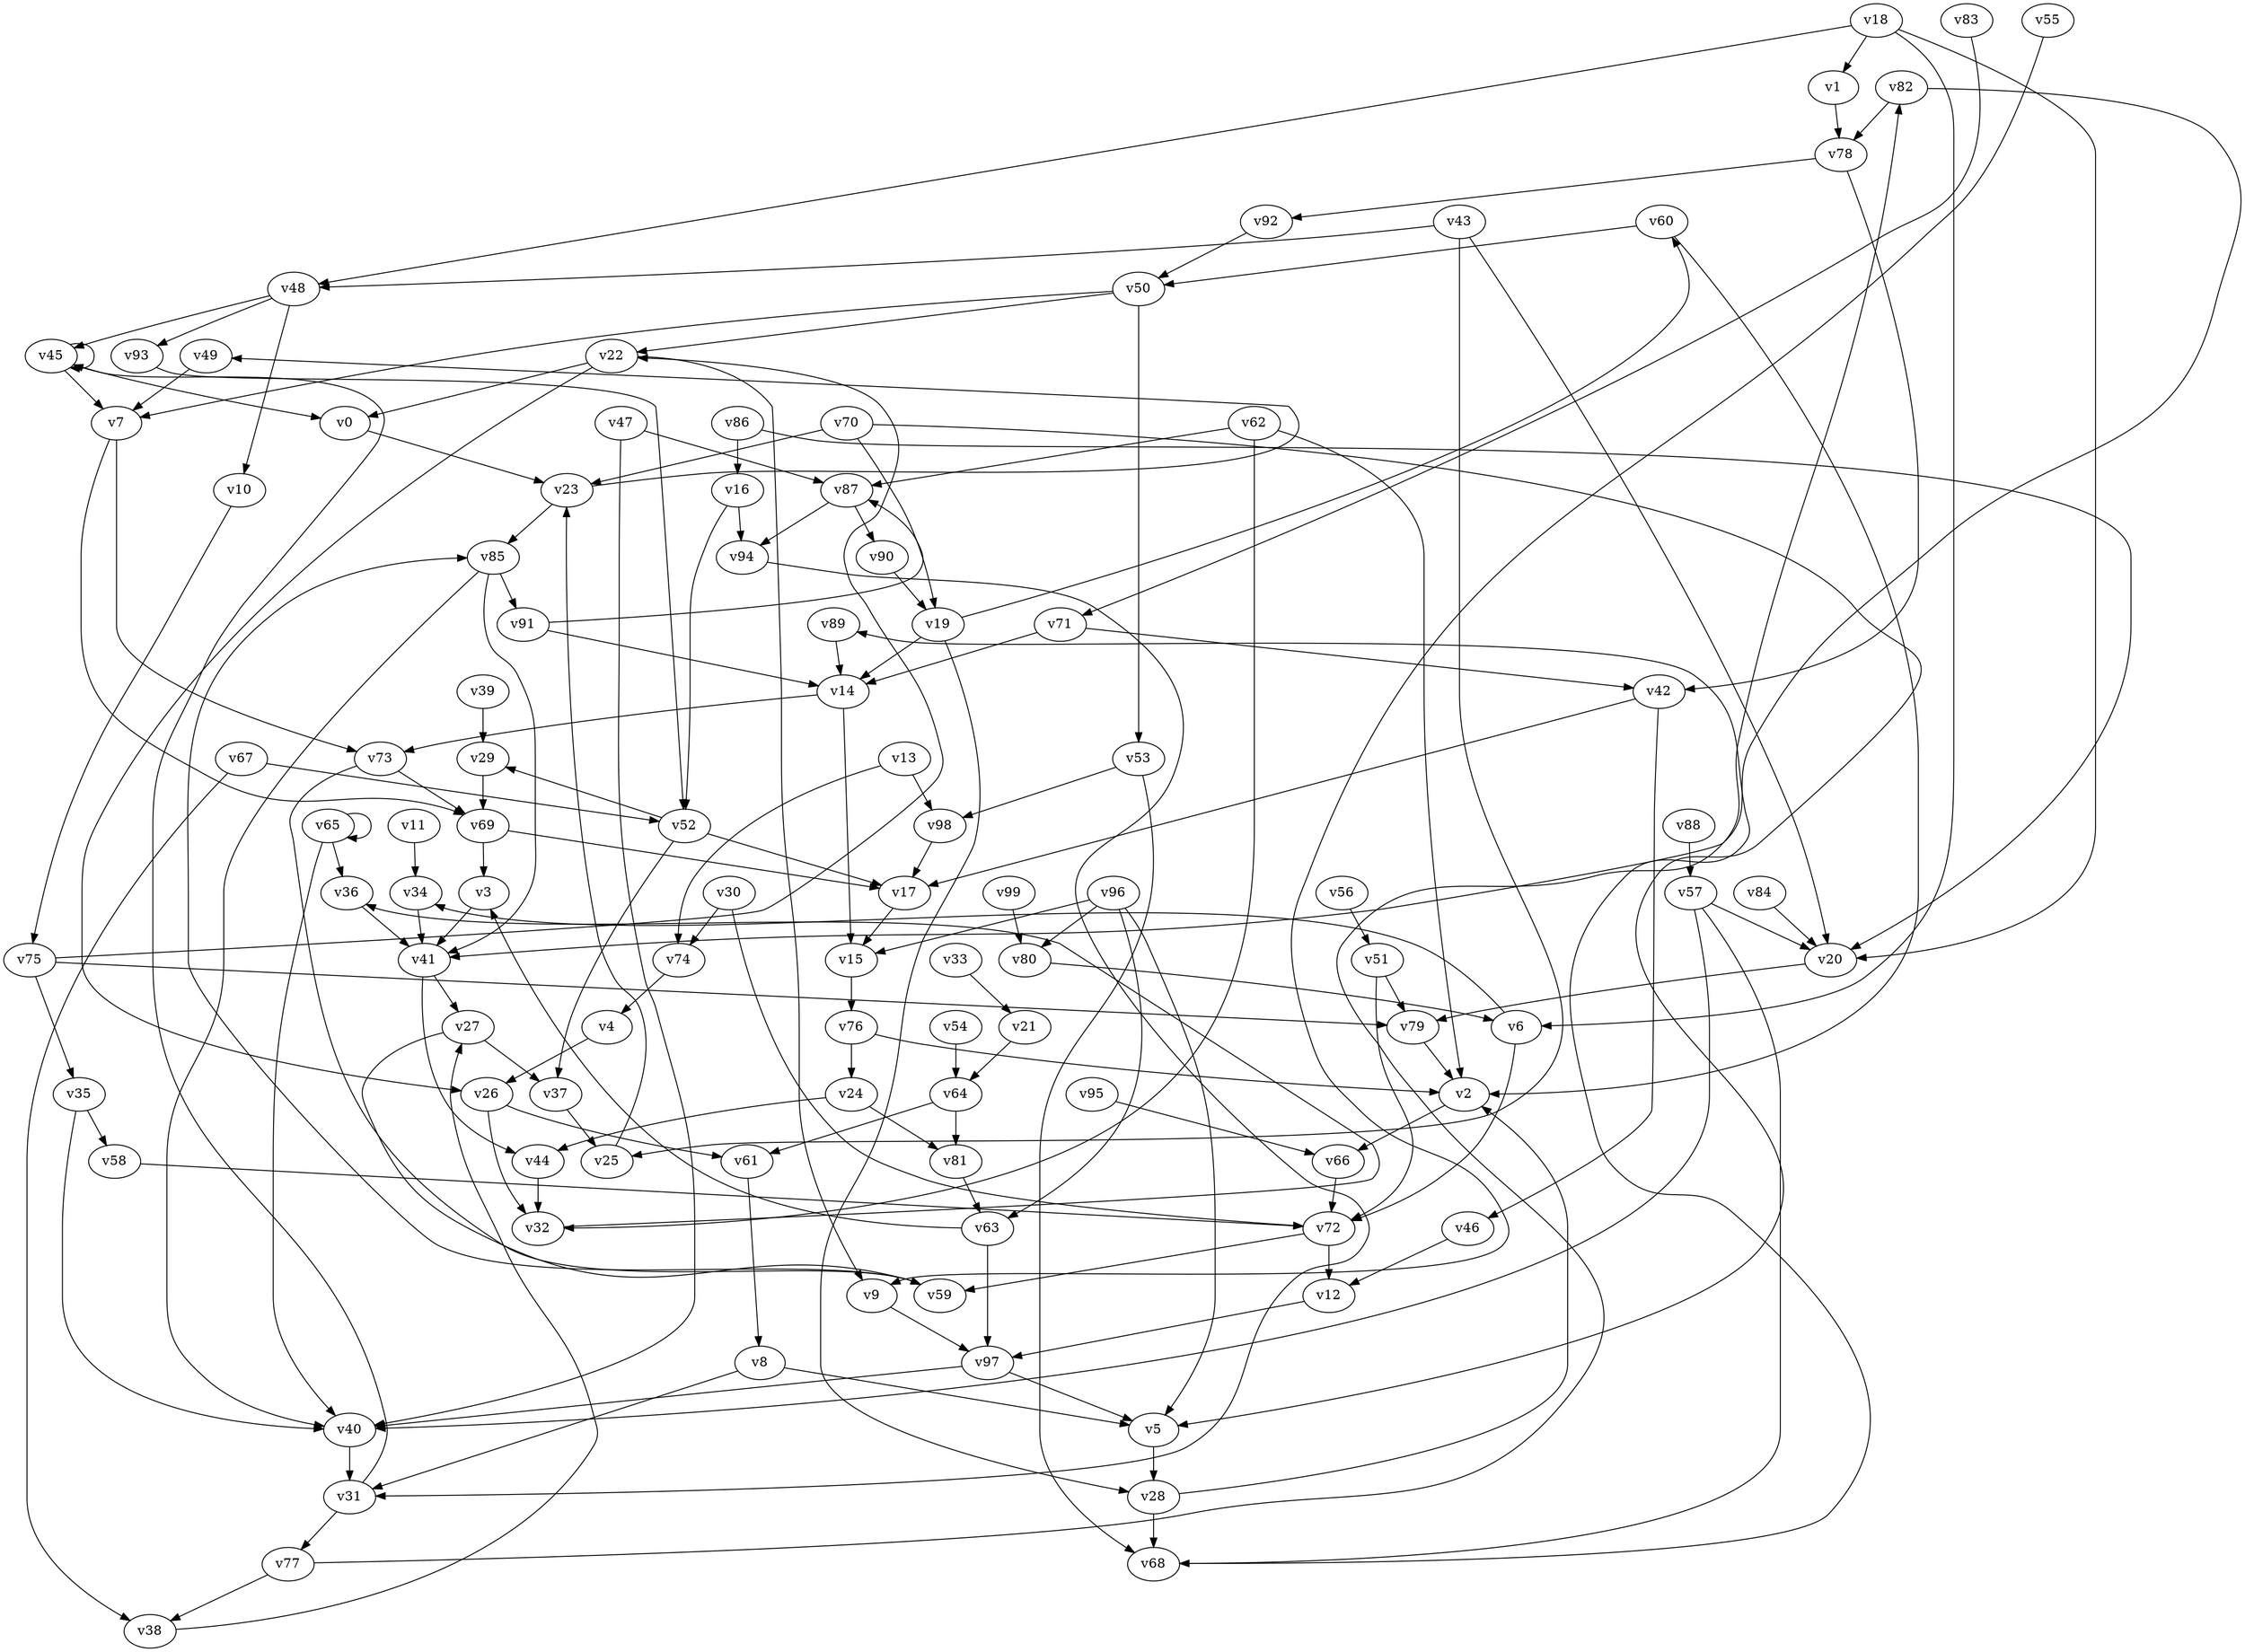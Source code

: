 // Benchmark game 146 - 100 vertices
// time_bound: 27
// targets: v26
digraph G {
    v0 [name="v0", player=0];
    v1 [name="v1", player=1];
    v2 [name="v2", player=0];
    v3 [name="v3", player=0];
    v4 [name="v4", player=1];
    v5 [name="v5", player=0];
    v6 [name="v6", player=1];
    v7 [name="v7", player=0];
    v8 [name="v8", player=1];
    v9 [name="v9", player=1];
    v10 [name="v10", player=1];
    v11 [name="v11", player=0];
    v12 [name="v12", player=1];
    v13 [name="v13", player=1];
    v14 [name="v14", player=1];
    v15 [name="v15", player=0];
    v16 [name="v16", player=1];
    v17 [name="v17", player=0];
    v18 [name="v18", player=1];
    v19 [name="v19", player=1];
    v20 [name="v20", player=0];
    v21 [name="v21", player=1];
    v22 [name="v22", player=1];
    v23 [name="v23", player=0];
    v24 [name="v24", player=0];
    v25 [name="v25", player=0];
    v26 [name="v26", player=0, target=1];
    v27 [name="v27", player=1];
    v28 [name="v28", player=1];
    v29 [name="v29", player=0];
    v30 [name="v30", player=1];
    v31 [name="v31", player=1];
    v32 [name="v32", player=0];
    v33 [name="v33", player=1];
    v34 [name="v34", player=0];
    v35 [name="v35", player=1];
    v36 [name="v36", player=1];
    v37 [name="v37", player=0];
    v38 [name="v38", player=1];
    v39 [name="v39", player=0];
    v40 [name="v40", player=1];
    v41 [name="v41", player=0];
    v42 [name="v42", player=1];
    v43 [name="v43", player=0];
    v44 [name="v44", player=1];
    v45 [name="v45", player=0];
    v46 [name="v46", player=0];
    v47 [name="v47", player=0];
    v48 [name="v48", player=1];
    v49 [name="v49", player=0];
    v50 [name="v50", player=1];
    v51 [name="v51", player=0];
    v52 [name="v52", player=0];
    v53 [name="v53", player=1];
    v54 [name="v54", player=1];
    v55 [name="v55", player=1];
    v56 [name="v56", player=1];
    v57 [name="v57", player=1];
    v58 [name="v58", player=0];
    v59 [name="v59", player=1];
    v60 [name="v60", player=0];
    v61 [name="v61", player=1];
    v62 [name="v62", player=1];
    v63 [name="v63", player=0];
    v64 [name="v64", player=0];
    v65 [name="v65", player=0];
    v66 [name="v66", player=1];
    v67 [name="v67", player=1];
    v68 [name="v68", player=0];
    v69 [name="v69", player=0];
    v70 [name="v70", player=0];
    v71 [name="v71", player=0];
    v72 [name="v72", player=0];
    v73 [name="v73", player=1];
    v74 [name="v74", player=0];
    v75 [name="v75", player=1];
    v76 [name="v76", player=1];
    v77 [name="v77", player=0];
    v78 [name="v78", player=0];
    v79 [name="v79", player=0];
    v80 [name="v80", player=0];
    v81 [name="v81", player=1];
    v82 [name="v82", player=0];
    v83 [name="v83", player=1];
    v84 [name="v84", player=0];
    v85 [name="v85", player=0];
    v86 [name="v86", player=0];
    v87 [name="v87", player=0];
    v88 [name="v88", player=1];
    v89 [name="v89", player=1];
    v90 [name="v90", player=0];
    v91 [name="v91", player=1];
    v92 [name="v92", player=1];
    v93 [name="v93", player=0];
    v94 [name="v94", player=1];
    v95 [name="v95", player=0];
    v96 [name="v96", player=0];
    v97 [name="v97", player=1];
    v98 [name="v98", player=0];
    v99 [name="v99", player=0];

    v0 -> v23;
    v1 -> v78;
    v2 -> v66;
    v3 -> v41;
    v4 -> v26;
    v5 -> v28;
    v6 -> v34 [constraint="t < 5"];
    v7 -> v69;
    v8 -> v5 [constraint="t mod 5 == 1"];
    v9 -> v97;
    v10 -> v75;
    v11 -> v34;
    v12 -> v97;
    v13 -> v98;
    v14 -> v73;
    v15 -> v76;
    v16 -> v52;
    v17 -> v15;
    v18 -> v20;
    v19 -> v60 [constraint="t < 12"];
    v20 -> v79;
    v21 -> v64;
    v22 -> v26;
    v23 -> v49 [constraint="t >= 1"];
    v24 -> v44;
    v25 -> v23;
    v26 -> v61;
    v27 -> v59 [constraint="t mod 2 == 0"];
    v28 -> v68;
    v29 -> v69;
    v30 -> v74;
    v31 -> v45 [constraint="t >= 5"];
    v32 -> v36 [constraint="t mod 2 == 0"];
    v33 -> v21;
    v34 -> v41;
    v35 -> v58;
    v36 -> v41;
    v37 -> v25;
    v38 -> v27 [constraint="t >= 1"];
    v39 -> v29;
    v40 -> v31;
    v41 -> v44;
    v42 -> v46;
    v43 -> v25;
    v44 -> v32;
    v45 -> v0;
    v46 -> v12;
    v47 -> v87;
    v48 -> v93;
    v49 -> v7;
    v50 -> v53;
    v51 -> v79;
    v52 -> v29 [constraint="t >= 5"];
    v53 -> v68;
    v54 -> v64;
    v55 -> v9 [constraint="t mod 2 == 1"];
    v56 -> v51;
    v57 -> v68;
    v58 -> v72;
    v59 -> v85 [constraint="t >= 1"];
    v60 -> v50;
    v61 -> v8;
    v62 -> v87;
    v63 -> v3 [constraint="t >= 4"];
    v64 -> v61;
    v65 -> v65;
    v66 -> v72;
    v67 -> v38;
    v68 -> v89 [constraint="t < 7"];
    v69 -> v17;
    v70 -> v5 [constraint="t < 12"];
    v71 -> v42;
    v72 -> v59;
    v73 -> v69;
    v74 -> v4;
    v75 -> v22 [constraint="t mod 3 == 1"];
    v76 -> v2;
    v77 -> v82 [constraint="t >= 4"];
    v78 -> v92;
    v79 -> v2;
    v80 -> v6;
    v81 -> v63;
    v82 -> v41 [constraint="t >= 5"];
    v83 -> v71 [constraint="t >= 1"];
    v84 -> v20;
    v85 -> v41;
    v86 -> v20 [constraint="t >= 5"];
    v87 -> v90;
    v88 -> v57;
    v89 -> v14;
    v90 -> v19;
    v91 -> v87 [constraint="t < 6"];
    v92 -> v50;
    v93 -> v52 [constraint="t < 5"];
    v94 -> v31 [constraint="t mod 4 == 3"];
    v95 -> v66;
    v96 -> v15;
    v97 -> v5;
    v98 -> v17;
    v99 -> v80;
    v30 -> v72;
    v31 -> v77;
    v91 -> v14;
    v72 -> v12;
    v87 -> v94;
    v48 -> v45;
    v35 -> v40;
    v75 -> v35;
    v69 -> v3;
    v52 -> v17;
    v7 -> v73;
    v85 -> v40;
    v16 -> v94;
    v96 -> v63;
    v78 -> v42;
    v64 -> v81;
    v50 -> v7;
    v57 -> v20;
    v45 -> v7;
    v76 -> v24;
    v24 -> v81;
    v85 -> v91;
    v28 -> v2;
    v18 -> v6;
    v53 -> v98;
    v70 -> v23;
    v18 -> v1;
    v41 -> v27;
    v65 -> v36;
    v43 -> v20;
    v71 -> v14;
    v26 -> v32;
    v73 -> v59;
    v65 -> v40;
    v57 -> v40;
    v19 -> v28;
    v18 -> v48;
    v48 -> v10;
    v70 -> v19;
    v14 -> v15;
    v67 -> v52;
    v22 -> v0;
    v97 -> v40;
    v96 -> v5;
    v86 -> v16;
    v47 -> v40;
    v8 -> v31;
    v6 -> v72;
    v96 -> v80;
    v75 -> v79;
    v50 -> v22;
    v77 -> v38;
    v23 -> v85;
    v52 -> v37;
    v82 -> v78;
    v63 -> v97;
    v62 -> v2;
    v60 -> v2;
    v27 -> v37;
    v43 -> v48;
    v22 -> v9;
    v45 -> v45;
    v42 -> v17;
    v62 -> v32;
    v19 -> v14;
    v51 -> v72;
    v13 -> v74;
}
